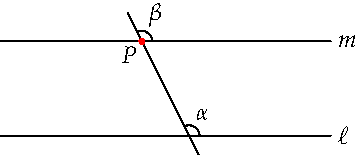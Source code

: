 settings.tex="pdflatex";

texpreamble("\usepackage{amsmath}
\usepackage{amsthm,amssymb}
\usepackage{mathpazo}
\usepackage[svgnames]{xcolor}
");
import graph;

size(180);

pair P=(0,1);
pair Q=(0.5,0);

draw((-1.5,0)--(2,0));
label("$\ell$",(2,0),E);
draw((-1.5,1)--(2,1));
label("$m$",(2,1),E);

draw(1.2Q-0.2P--1.3P-0.3Q);

dot(Label("$P$",black),P,SW,red);

draw("$\beta$",arc(P,0.11,0,180*angle(P-Q)/pi,CCW));
draw("$\alpha$",arc(Q,0.11,0,180*angle(P-Q)/pi,CCW));





